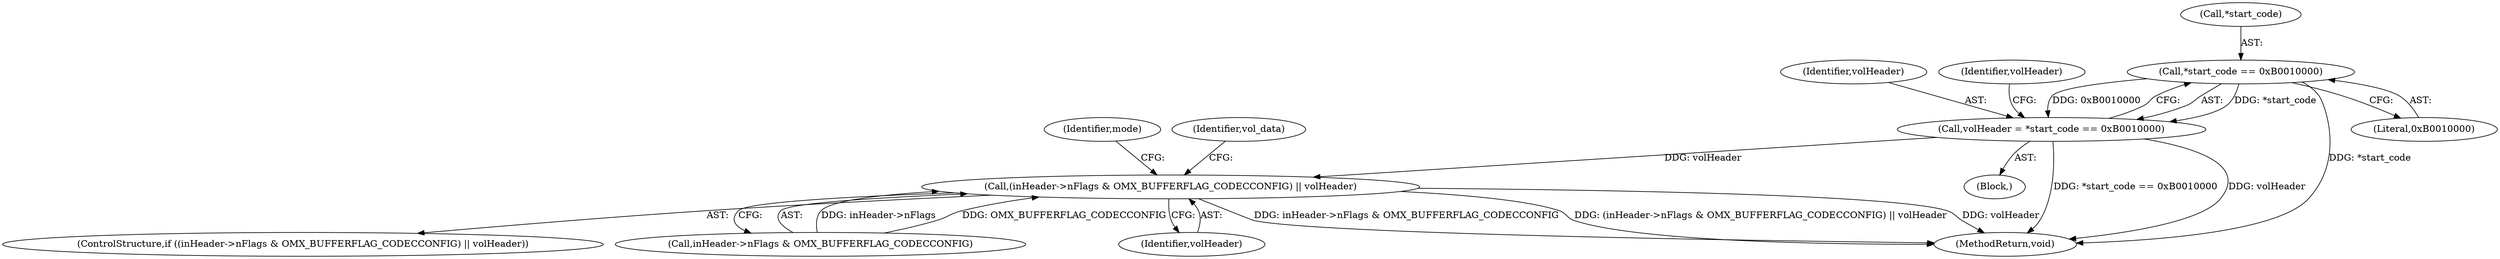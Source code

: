 digraph "0_Android_d2f47191538837e796e2b10c1ff7e1ee35f6e0ab@pointer" {
"1000257" [label="(Call,*start_code == 0xB0010000)"];
"1000255" [label="(Call,volHeader = *start_code == 0xB0010000)"];
"1000284" [label="(Call,(inHeader->nFlags & OMX_BUFFERFLAG_CODECCONFIG) || volHeader)"];
"1000255" [label="(Call,volHeader = *start_code == 0xB0010000)"];
"1000256" [label="(Identifier,volHeader)"];
"1000284" [label="(Call,(inHeader->nFlags & OMX_BUFFERFLAG_CODECCONFIG) || volHeader)"];
"1000640" [label="(MethodReturn,void)"];
"1000283" [label="(ControlStructure,if ((inHeader->nFlags & OMX_BUFFERFLAG_CODECCONFIG) || volHeader))"];
"1000260" [label="(Literal,0xB0010000)"];
"1000258" [label="(Call,*start_code)"];
"1000304" [label="(Identifier,mode)"];
"1000285" [label="(Call,inHeader->nFlags & OMX_BUFFERFLAG_CODECCONFIG)"];
"1000129" [label="(Block,)"];
"1000290" [label="(Identifier,volHeader)"];
"1000294" [label="(Identifier,vol_data)"];
"1000257" [label="(Call,*start_code == 0xB0010000)"];
"1000262" [label="(Identifier,volHeader)"];
"1000257" -> "1000255"  [label="AST: "];
"1000257" -> "1000260"  [label="CFG: "];
"1000258" -> "1000257"  [label="AST: "];
"1000260" -> "1000257"  [label="AST: "];
"1000255" -> "1000257"  [label="CFG: "];
"1000257" -> "1000640"  [label="DDG: *start_code"];
"1000257" -> "1000255"  [label="DDG: *start_code"];
"1000257" -> "1000255"  [label="DDG: 0xB0010000"];
"1000255" -> "1000129"  [label="AST: "];
"1000256" -> "1000255"  [label="AST: "];
"1000262" -> "1000255"  [label="CFG: "];
"1000255" -> "1000640"  [label="DDG: *start_code == 0xB0010000"];
"1000255" -> "1000640"  [label="DDG: volHeader"];
"1000255" -> "1000284"  [label="DDG: volHeader"];
"1000284" -> "1000283"  [label="AST: "];
"1000284" -> "1000285"  [label="CFG: "];
"1000284" -> "1000290"  [label="CFG: "];
"1000285" -> "1000284"  [label="AST: "];
"1000290" -> "1000284"  [label="AST: "];
"1000294" -> "1000284"  [label="CFG: "];
"1000304" -> "1000284"  [label="CFG: "];
"1000284" -> "1000640"  [label="DDG: inHeader->nFlags & OMX_BUFFERFLAG_CODECCONFIG"];
"1000284" -> "1000640"  [label="DDG: (inHeader->nFlags & OMX_BUFFERFLAG_CODECCONFIG) || volHeader"];
"1000284" -> "1000640"  [label="DDG: volHeader"];
"1000285" -> "1000284"  [label="DDG: inHeader->nFlags"];
"1000285" -> "1000284"  [label="DDG: OMX_BUFFERFLAG_CODECCONFIG"];
}
